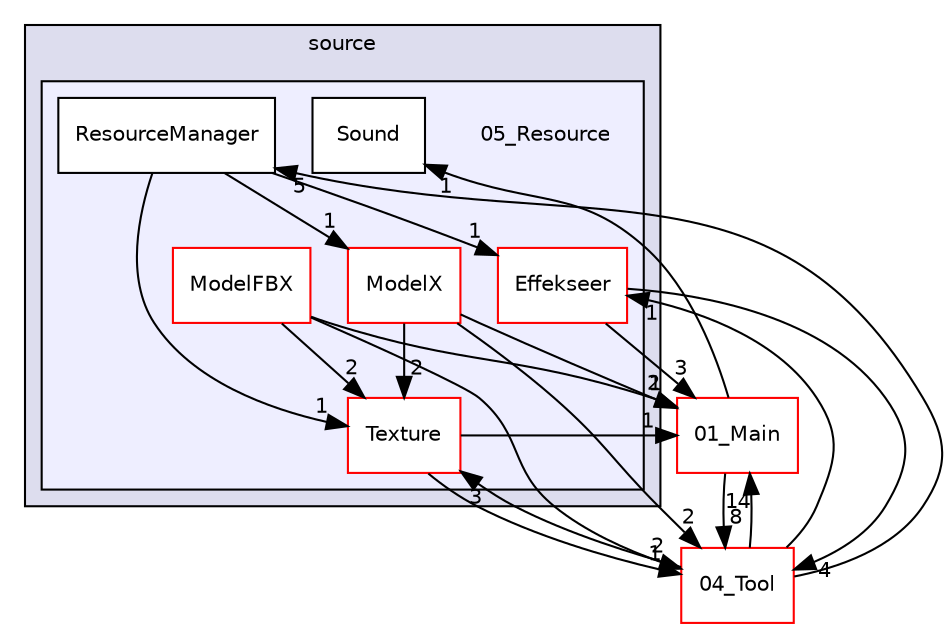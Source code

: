 digraph "C:/HAL/PG関係/03_作成プログラム/03_HAL授業/就職作品/Project/source/05_Resource" {
  compound=true
  node [ fontsize="10", fontname="Helvetica"];
  edge [ labelfontsize="10", labelfontname="Helvetica"];
  subgraph clusterdir_b2f33c71d4aa5e7af42a1ca61ff5af1b {
    graph [ bgcolor="#ddddee", pencolor="black", label="source" fontname="Helvetica", fontsize="10", URL="dir_b2f33c71d4aa5e7af42a1ca61ff5af1b.html"]
  subgraph clusterdir_6e58c436369e4a795ef16d3c489c4702 {
    graph [ bgcolor="#eeeeff", pencolor="black", label="" URL="dir_6e58c436369e4a795ef16d3c489c4702.html"];
    dir_6e58c436369e4a795ef16d3c489c4702 [shape=plaintext label="05_Resource"];
    dir_6e77499bbfecef85f448323d33298e28 [shape=box label="Effekseer" color="red" fillcolor="white" style="filled" URL="dir_6e77499bbfecef85f448323d33298e28.html"];
    dir_58a39c1561e9abd1a347a63750dc602b [shape=box label="ModelFBX" color="red" fillcolor="white" style="filled" URL="dir_58a39c1561e9abd1a347a63750dc602b.html"];
    dir_99c8e404fa813920487e7295da3c9ec0 [shape=box label="ModelX" color="red" fillcolor="white" style="filled" URL="dir_99c8e404fa813920487e7295da3c9ec0.html"];
    dir_c1a397d652d177a955611955bc5b7bc7 [shape=box label="ResourceManager" color="black" fillcolor="white" style="filled" URL="dir_c1a397d652d177a955611955bc5b7bc7.html"];
    dir_83f0a81fe97ea3ed8140b46de3af07ad [shape=box label="Sound" color="black" fillcolor="white" style="filled" URL="dir_83f0a81fe97ea3ed8140b46de3af07ad.html"];
    dir_5aef917e3ba72aa470224909808ad58d [shape=box label="Texture" color="red" fillcolor="white" style="filled" URL="dir_5aef917e3ba72aa470224909808ad58d.html"];
  }
  }
  dir_b2ee2f4b37d8460d9f5246ffd8c74e11 [shape=box label="01_Main" fillcolor="white" style="filled" color="red" URL="dir_b2ee2f4b37d8460d9f5246ffd8c74e11.html"];
  dir_48bb4aacea20c6a8378e1408d864b090 [shape=box label="04_Tool" fillcolor="white" style="filled" color="red" URL="dir_48bb4aacea20c6a8378e1408d864b090.html"];
  dir_6e77499bbfecef85f448323d33298e28->dir_b2ee2f4b37d8460d9f5246ffd8c74e11 [headlabel="3", labeldistance=1.5 headhref="dir_000159_000001.html"];
  dir_6e77499bbfecef85f448323d33298e28->dir_48bb4aacea20c6a8378e1408d864b090 [headlabel="4", labeldistance=1.5 headhref="dir_000159_000080.html"];
  dir_5aef917e3ba72aa470224909808ad58d->dir_b2ee2f4b37d8460d9f5246ffd8c74e11 [headlabel="1", labeldistance=1.5 headhref="dir_000172_000001.html"];
  dir_5aef917e3ba72aa470224909808ad58d->dir_48bb4aacea20c6a8378e1408d864b090 [headlabel="1", labeldistance=1.5 headhref="dir_000172_000080.html"];
  dir_b2ee2f4b37d8460d9f5246ffd8c74e11->dir_48bb4aacea20c6a8378e1408d864b090 [headlabel="8", labeldistance=1.5 headhref="dir_000001_000080.html"];
  dir_b2ee2f4b37d8460d9f5246ffd8c74e11->dir_83f0a81fe97ea3ed8140b46de3af07ad [headlabel="1", labeldistance=1.5 headhref="dir_000001_000171.html"];
  dir_58a39c1561e9abd1a347a63750dc602b->dir_5aef917e3ba72aa470224909808ad58d [headlabel="2", labeldistance=1.5 headhref="dir_000163_000172.html"];
  dir_58a39c1561e9abd1a347a63750dc602b->dir_b2ee2f4b37d8460d9f5246ffd8c74e11 [headlabel="2", labeldistance=1.5 headhref="dir_000163_000001.html"];
  dir_58a39c1561e9abd1a347a63750dc602b->dir_48bb4aacea20c6a8378e1408d864b090 [headlabel="2", labeldistance=1.5 headhref="dir_000163_000080.html"];
  dir_c1a397d652d177a955611955bc5b7bc7->dir_6e77499bbfecef85f448323d33298e28 [headlabel="1", labeldistance=1.5 headhref="dir_000170_000159.html"];
  dir_c1a397d652d177a955611955bc5b7bc7->dir_5aef917e3ba72aa470224909808ad58d [headlabel="1", labeldistance=1.5 headhref="dir_000170_000172.html"];
  dir_c1a397d652d177a955611955bc5b7bc7->dir_99c8e404fa813920487e7295da3c9ec0 [headlabel="1", labeldistance=1.5 headhref="dir_000170_000167.html"];
  dir_48bb4aacea20c6a8378e1408d864b090->dir_6e77499bbfecef85f448323d33298e28 [headlabel="1", labeldistance=1.5 headhref="dir_000080_000159.html"];
  dir_48bb4aacea20c6a8378e1408d864b090->dir_5aef917e3ba72aa470224909808ad58d [headlabel="3", labeldistance=1.5 headhref="dir_000080_000172.html"];
  dir_48bb4aacea20c6a8378e1408d864b090->dir_b2ee2f4b37d8460d9f5246ffd8c74e11 [headlabel="14", labeldistance=1.5 headhref="dir_000080_000001.html"];
  dir_48bb4aacea20c6a8378e1408d864b090->dir_c1a397d652d177a955611955bc5b7bc7 [headlabel="5", labeldistance=1.5 headhref="dir_000080_000170.html"];
  dir_99c8e404fa813920487e7295da3c9ec0->dir_5aef917e3ba72aa470224909808ad58d [headlabel="2", labeldistance=1.5 headhref="dir_000167_000172.html"];
  dir_99c8e404fa813920487e7295da3c9ec0->dir_b2ee2f4b37d8460d9f5246ffd8c74e11 [headlabel="1", labeldistance=1.5 headhref="dir_000167_000001.html"];
  dir_99c8e404fa813920487e7295da3c9ec0->dir_48bb4aacea20c6a8378e1408d864b090 [headlabel="2", labeldistance=1.5 headhref="dir_000167_000080.html"];
}
